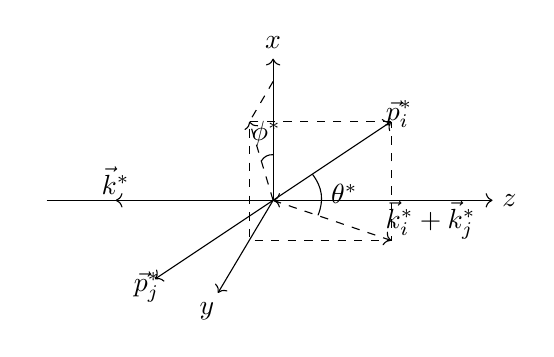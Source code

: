 % Axis nodes
\node at (-3, 0) (z0) {};
\node at (3, 0) (z1) {$z$};
\node at (0, 2) (x1) {$x$};
\node at (-0.84,-1.41) (y1) {$y$};
% Origin and momenta nodes
\node at (0, 0) (O) {};
\node at (-2, 0) (k) {};
\node at (-2, 0.25) (k_lbl) {$\vec{k}^\ast$};
\node at (2, 0) (kij) {};
\node at (2, -0.25) (kij_lbl) {$\vec{k}_i^\ast + \vec{k}_j^\ast$};
\node at (1.5, 1) (pi) {};
\node at (1.6, 1.1) (pi_lbl) {$\vec{p}_i^\ast$};
\node at (-1.5, -1) (pj) {};
\node at (-1.6, -1.1) (pj_lbl) {$\vec{p}_j^\ast$};
% Helping nodes in drawing angular definitions
\node at (-0.3, 1) (a) {};
\node at (-0.3, -0.51) (b) {};
\node at (0, 1.51) (e) {};
\node at (1.5, -0.51) (c) {};
\node at (0, 0.58) (phi0) {};
\node at (-0.15, 0.5) (phi1) {};
\node at (0.57, -0.19) (theta0) {};
\node at (0.5, 0.33) (theta1) {};
% Draw axes
\draw [->] (z0) -- (z1);
\draw [->] (O.center) -- (x1);
\draw [->] (O.center) -- (y1);
% Draw momentum arrows
\draw [->] (kij) -- (O.center);
\draw [->] (O.center) -- (k.center);
\draw [->] (O.center) -- (pi.center);
\draw [->] (O.center) -- (pj.center);
% Draw angular definitions
\draw [dashed] (pi.center) -- (a.center) -- (b.center) -- (c.center) -- (pi.center);
\draw [dashed] (e.center) -- (a.center);
\draw [->, dashed] (O.center) -- (a.center);
\draw [->, dashed] (O.center) -- (c.center);
\draw [bend right] (phi0.center) edge node [above, midway] {$\phi^\ast$} (phi1.center);
\draw [bend right] (theta0.center) edge node [right, midway] {$\theta^\ast$} (theta1.center);
% \draw [dashed] (k.center) -- (d.center) -- (e.center);
% \draw [dashed] (O.center) -- (d.center);
% \draw [bend right] (a.center) edge node [right, midway] {$\theta^\ast$} (c.center);
% \draw [bend right] (c.center) edge node [right, midway] {$\phi^\ast$} (b.center);
